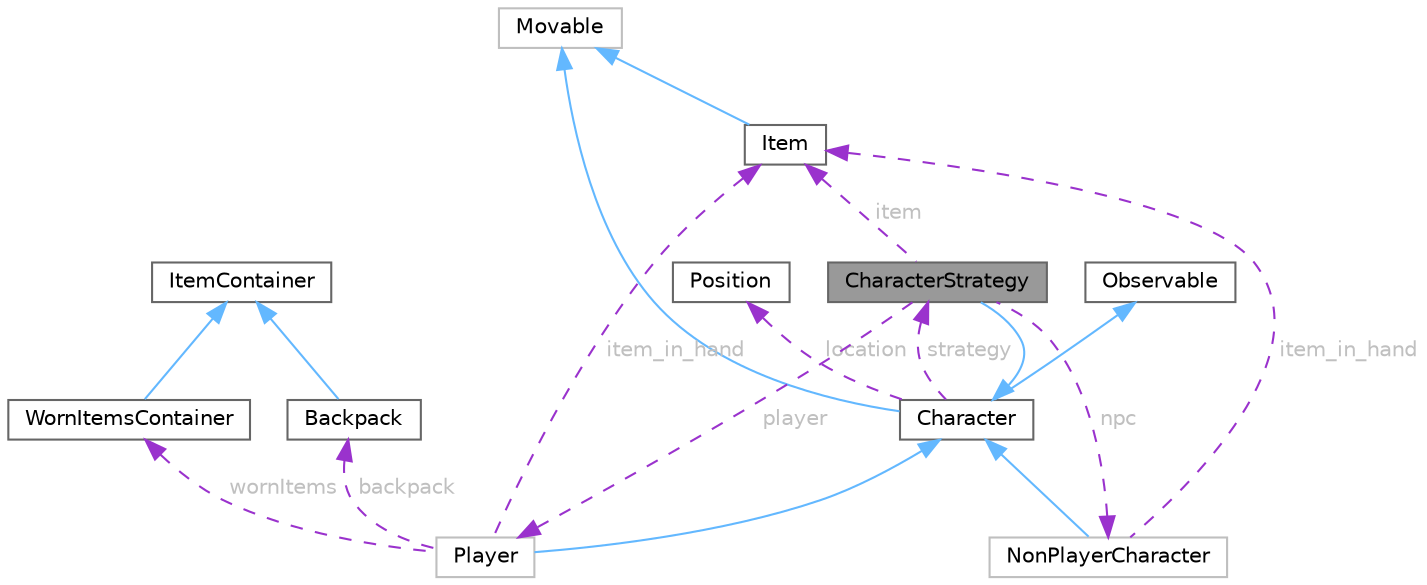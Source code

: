 digraph "CharacterStrategy"
{
 // LATEX_PDF_SIZE
  bgcolor="transparent";
  edge [fontname=Helvetica,fontsize=10,labelfontname=Helvetica,labelfontsize=10];
  node [fontname=Helvetica,fontsize=10,shape=box,height=0.2,width=0.4];
  Node1 [id="Node000001",label="CharacterStrategy",height=0.2,width=0.4,color="gray40", fillcolor="grey60", style="filled", fontcolor="black",tooltip="Abstract class and base class for character strategies."];
  Node2 -> Node1 [id="edge1_Node000001_Node000002",dir="back",color="steelblue1",style="solid",tooltip=" "];
  Node2 [id="Node000002",label="Character",height=0.2,width=0.4,color="gray40", fillcolor="white", style="filled",URL="$class_character.html",tooltip="Represents a character in a game."];
  Node3 -> Node2 [id="edge2_Node000002_Node000003",dir="back",color="steelblue1",style="solid",tooltip=" "];
  Node3 [id="Node000003",label="Movable",height=0.2,width=0.4,color="grey75", fillcolor="white", style="filled",URL="$class_movable.html",tooltip=" "];
  Node4 -> Node2 [id="edge3_Node000002_Node000004",dir="back",color="steelblue1",style="solid",tooltip=" "];
  Node4 [id="Node000004",label="Observable",height=0.2,width=0.4,color="gray40", fillcolor="white", style="filled",URL="$class_observable.html",tooltip="The Observable class represents an object that can be observed by multiple observers."];
  Node1 -> Node2 [id="edge4_Node000002_Node000001",dir="back",color="darkorchid3",style="dashed",tooltip=" ",label=" strategy",fontcolor="grey" ];
  Node5 -> Node2 [id="edge5_Node000002_Node000005",dir="back",color="darkorchid3",style="dashed",tooltip=" ",label=" location",fontcolor="grey" ];
  Node5 [id="Node000005",label="Position",height=0.2,width=0.4,color="gray40", fillcolor="white", style="filled",URL="$struct_position.html",tooltip="A structure to represent a position in a 2D grid."];
  Node6 -> Node1 [id="edge6_Node000001_Node000006",dir="back",color="darkorchid3",style="dashed",tooltip=" ",label=" player",fontcolor="grey" ];
  Node6 [id="Node000006",label="Player",height=0.2,width=0.4,color="grey75", fillcolor="white", style="filled",URL="$class_player.html",tooltip=" "];
  Node2 -> Node6 [id="edge7_Node000006_Node000002",dir="back",color="steelblue1",style="solid",tooltip=" "];
  Node7 -> Node6 [id="edge8_Node000006_Node000007",dir="back",color="darkorchid3",style="dashed",tooltip=" ",label=" backpack",fontcolor="grey" ];
  Node7 [id="Node000007",label="Backpack",height=0.2,width=0.4,color="gray40", fillcolor="white", style="filled",URL="$class_backpack.html",tooltip="Class for Backpack objects which may hold Item objects."];
  Node8 -> Node7 [id="edge9_Node000007_Node000008",dir="back",color="steelblue1",style="solid",tooltip=" "];
  Node8 [id="Node000008",label="ItemContainer",height=0.2,width=0.4,color="gray40", fillcolor="white", style="filled",URL="$class_item_container.html",tooltip="Base class for all the Item Containers in the game."];
  Node9 -> Node6 [id="edge10_Node000006_Node000009",dir="back",color="darkorchid3",style="dashed",tooltip=" ",label=" wornItems",fontcolor="grey" ];
  Node9 [id="Node000009",label="WornItemsContainer",height=0.2,width=0.4,color="gray40", fillcolor="white", style="filled",URL="$class_worn_items_container.html",tooltip="Class for WornItemsContainer objects which may hold Item objects."];
  Node8 -> Node9 [id="edge11_Node000009_Node000008",dir="back",color="steelblue1",style="solid",tooltip=" "];
  Node10 -> Node6 [id="edge12_Node000006_Node000010",dir="back",color="darkorchid3",style="dashed",tooltip=" ",label=" item_in_hand",fontcolor="grey" ];
  Node10 [id="Node000010",label="Item",height=0.2,width=0.4,color="gray40", fillcolor="white", style="filled",URL="$class_item.html",tooltip="Base Class for all items in the game."];
  Node3 -> Node10 [id="edge13_Node000010_Node000003",dir="back",color="steelblue1",style="solid",tooltip=" "];
  Node11 -> Node1 [id="edge14_Node000001_Node000011",dir="back",color="darkorchid3",style="dashed",tooltip=" ",label=" npc",fontcolor="grey" ];
  Node11 [id="Node000011",label="NonPlayerCharacter",height=0.2,width=0.4,color="grey75", fillcolor="white", style="filled",URL="$class_non_player_character.html",tooltip=" "];
  Node2 -> Node11 [id="edge15_Node000011_Node000002",dir="back",color="steelblue1",style="solid",tooltip=" "];
  Node10 -> Node11 [id="edge16_Node000011_Node000010",dir="back",color="darkorchid3",style="dashed",tooltip=" ",label=" item_in_hand",fontcolor="grey" ];
  Node10 -> Node1 [id="edge17_Node000001_Node000010",dir="back",color="darkorchid3",style="dashed",tooltip=" ",label=" item",fontcolor="grey" ];
}
